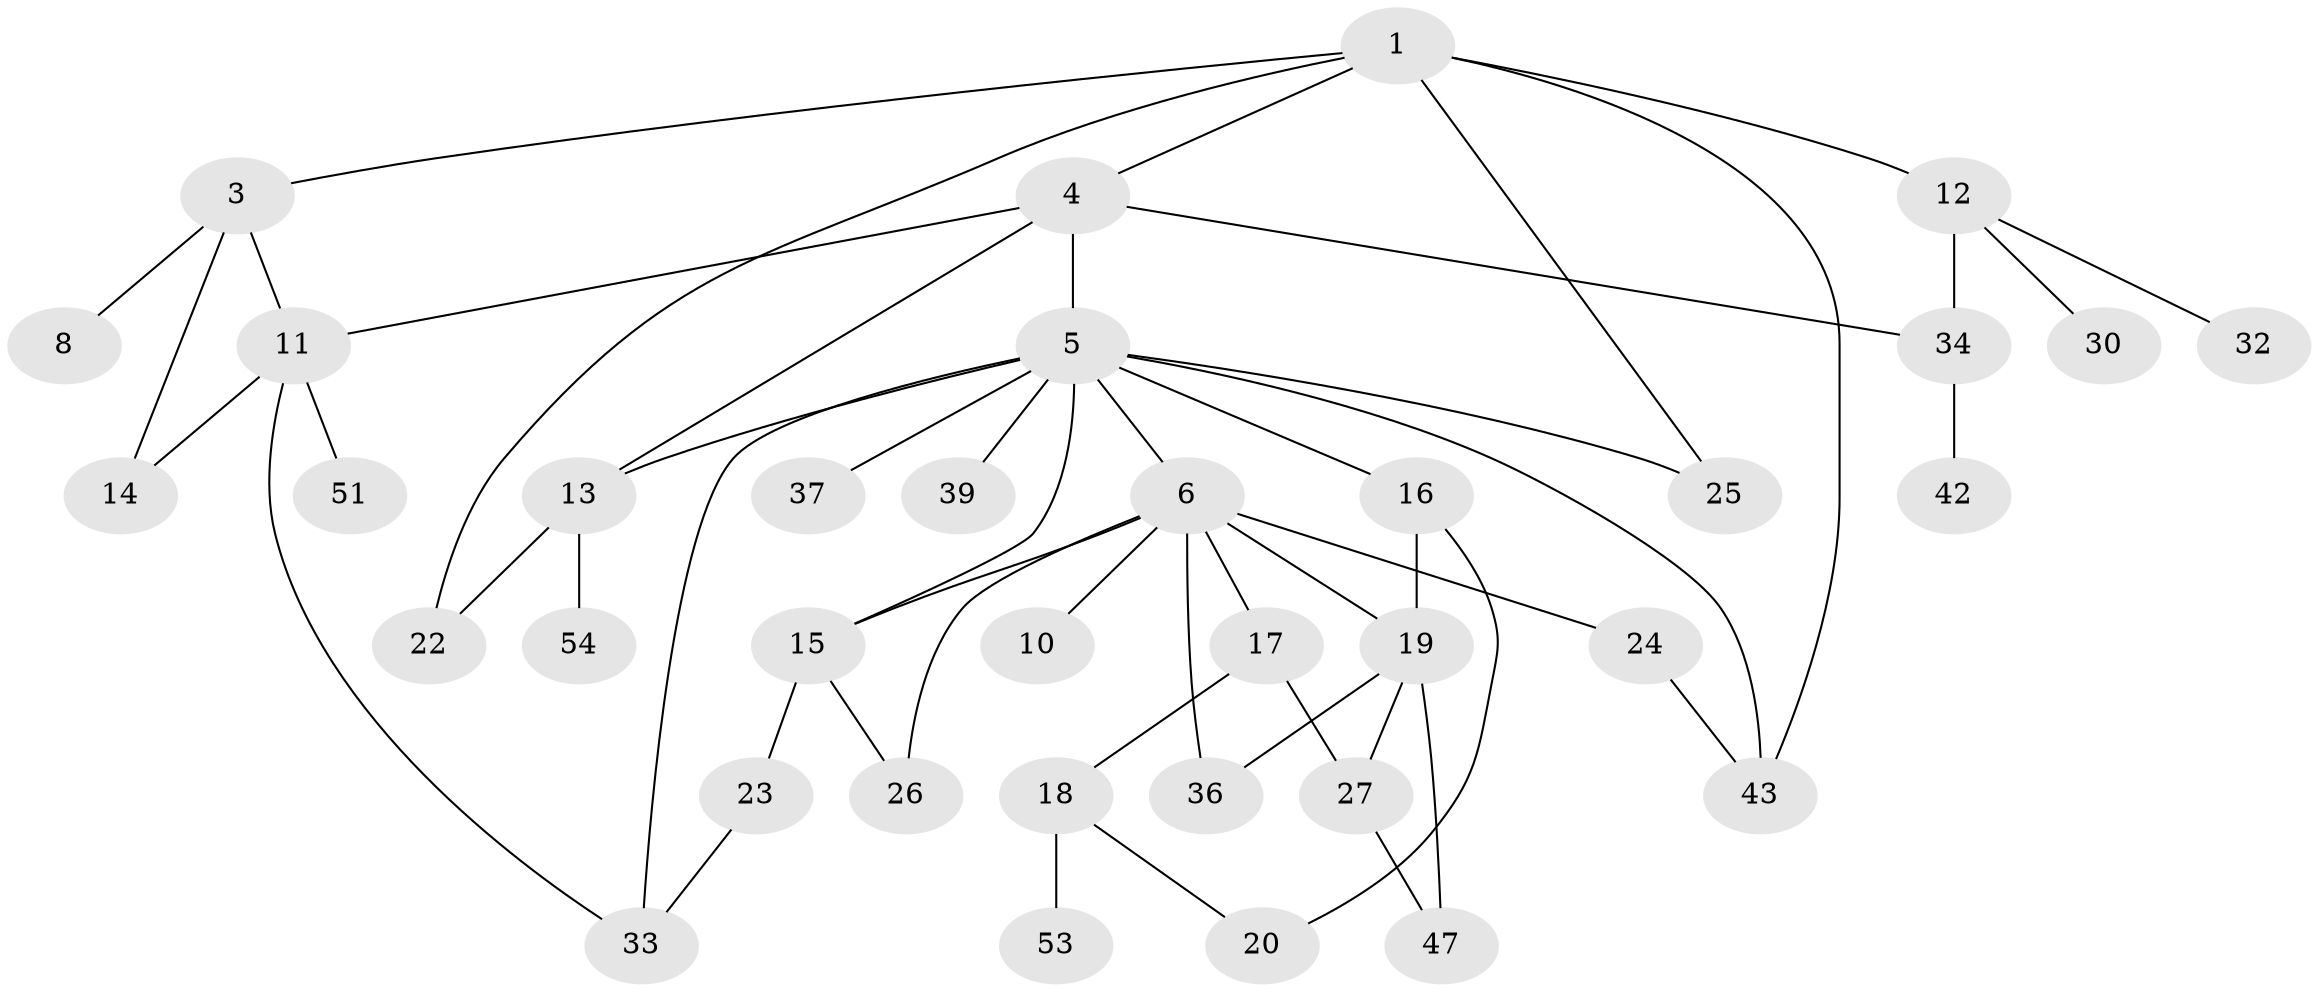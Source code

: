 // Generated by graph-tools (version 1.1) at 2025/23/03/03/25 07:23:32]
// undirected, 36 vertices, 52 edges
graph export_dot {
graph [start="1"]
  node [color=gray90,style=filled];
  1 [super="+2"];
  3 [super="+45"];
  4 [super="+28"];
  5 [super="+9"];
  6 [super="+7"];
  8;
  10;
  11 [super="+44"];
  12 [super="+29"];
  13 [super="+38"];
  14;
  15 [super="+21"];
  16;
  17;
  18 [super="+50"];
  19 [super="+41"];
  20 [super="+49"];
  22;
  23;
  24 [super="+31"];
  25 [super="+46"];
  26;
  27 [super="+40"];
  30;
  32;
  33 [super="+35"];
  34 [super="+48"];
  36;
  37;
  39;
  42;
  43;
  47 [super="+52"];
  51;
  53;
  54;
  1 -- 12;
  1 -- 43;
  1 -- 3;
  1 -- 4;
  1 -- 22;
  1 -- 25;
  3 -- 8;
  3 -- 11;
  3 -- 14;
  4 -- 5;
  4 -- 13;
  4 -- 34;
  4 -- 11;
  5 -- 6;
  5 -- 16;
  5 -- 39;
  5 -- 25;
  5 -- 33;
  5 -- 37;
  5 -- 43;
  5 -- 13;
  5 -- 15;
  6 -- 17;
  6 -- 24;
  6 -- 15;
  6 -- 10;
  6 -- 26;
  6 -- 36;
  6 -- 19;
  11 -- 14;
  11 -- 51;
  11 -- 33;
  12 -- 30;
  12 -- 32;
  12 -- 34 [weight=2];
  13 -- 22;
  13 -- 54;
  15 -- 26;
  15 -- 23;
  16 -- 19 [weight=2];
  16 -- 20;
  17 -- 18;
  17 -- 27;
  18 -- 53;
  18 -- 20;
  19 -- 47;
  19 -- 36;
  19 -- 27;
  23 -- 33;
  24 -- 43;
  27 -- 47;
  34 -- 42;
}
